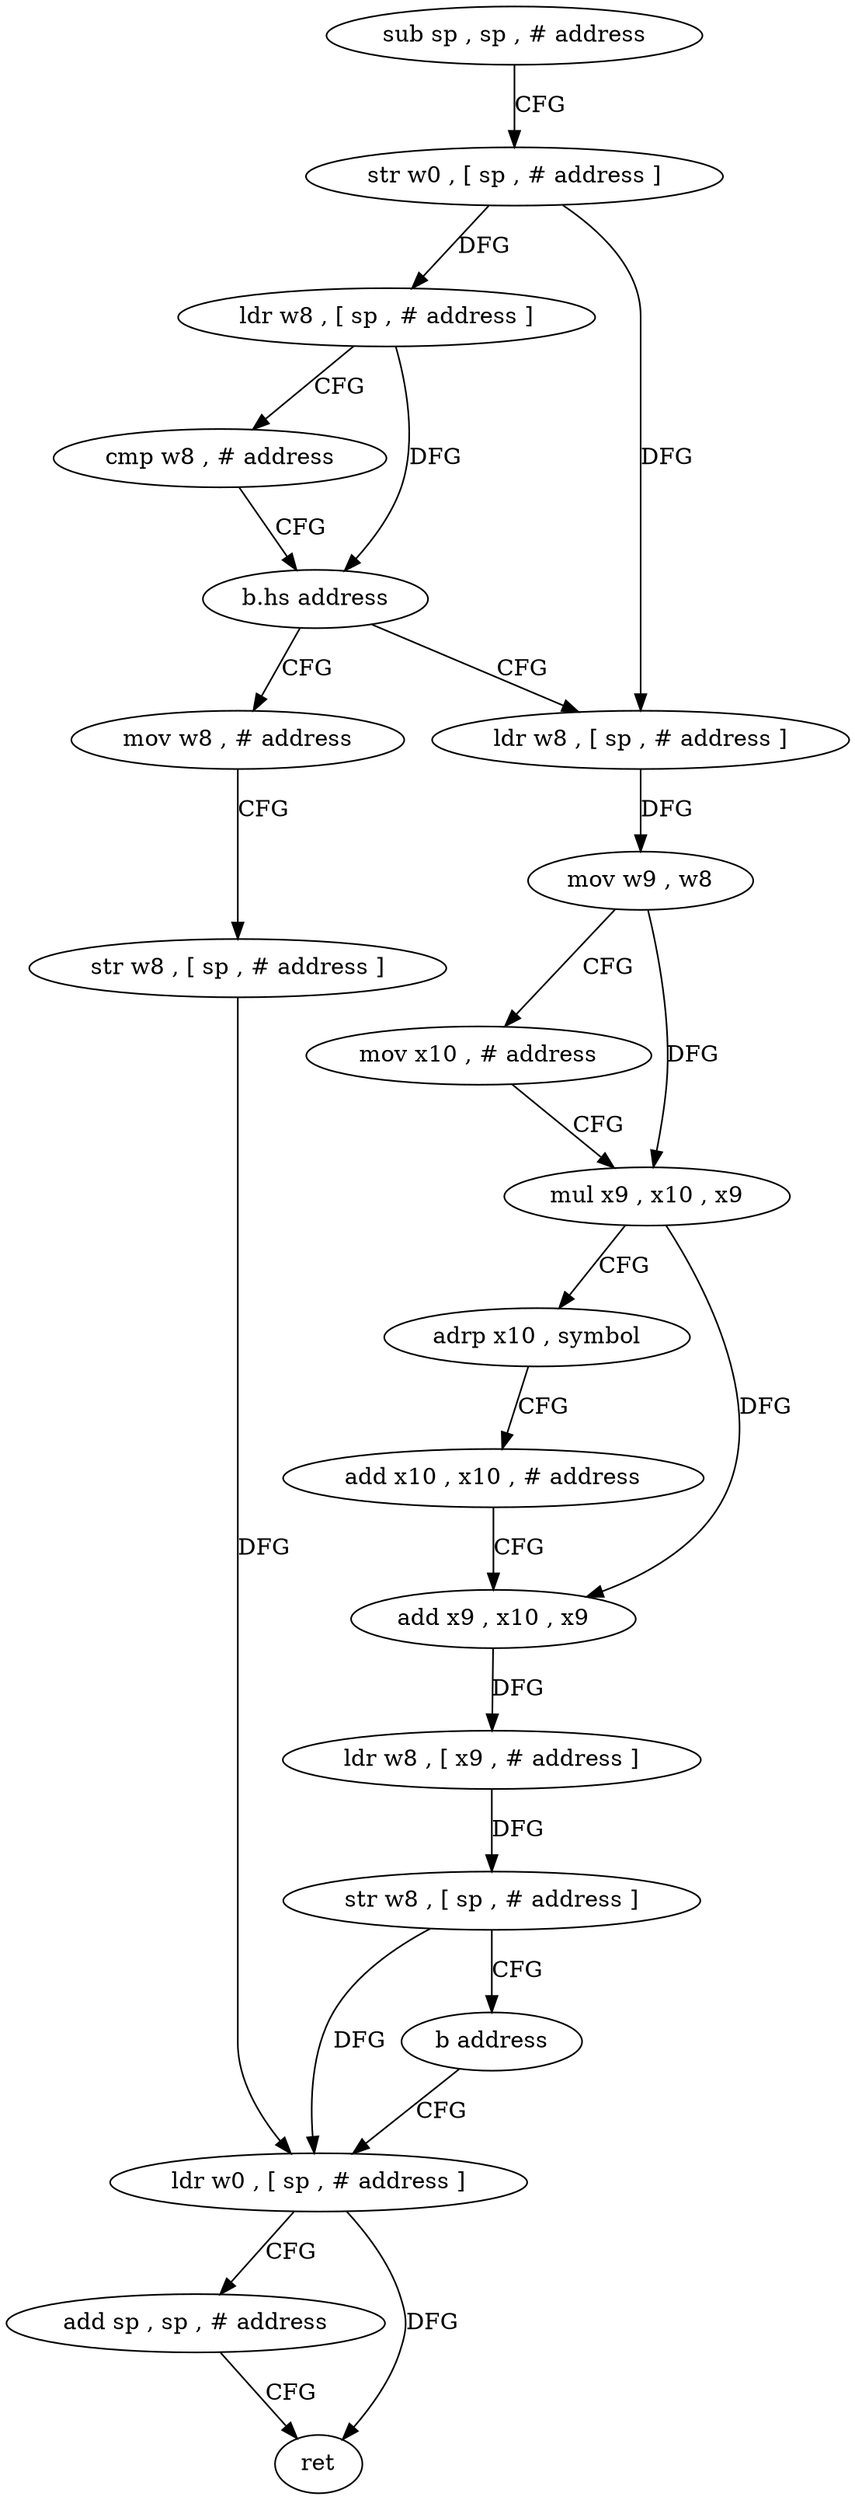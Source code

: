 digraph "func" {
"4306376" [label = "sub sp , sp , # address" ]
"4306380" [label = "str w0 , [ sp , # address ]" ]
"4306384" [label = "ldr w8 , [ sp , # address ]" ]
"4306388" [label = "cmp w8 , # address" ]
"4306392" [label = "b.hs address" ]
"4306436" [label = "mov w8 , # address" ]
"4306396" [label = "ldr w8 , [ sp , # address ]" ]
"4306440" [label = "str w8 , [ sp , # address ]" ]
"4306444" [label = "ldr w0 , [ sp , # address ]" ]
"4306400" [label = "mov w9 , w8" ]
"4306404" [label = "mov x10 , # address" ]
"4306408" [label = "mul x9 , x10 , x9" ]
"4306412" [label = "adrp x10 , symbol" ]
"4306416" [label = "add x10 , x10 , # address" ]
"4306420" [label = "add x9 , x10 , x9" ]
"4306424" [label = "ldr w8 , [ x9 , # address ]" ]
"4306428" [label = "str w8 , [ sp , # address ]" ]
"4306432" [label = "b address" ]
"4306448" [label = "add sp , sp , # address" ]
"4306452" [label = "ret" ]
"4306376" -> "4306380" [ label = "CFG" ]
"4306380" -> "4306384" [ label = "DFG" ]
"4306380" -> "4306396" [ label = "DFG" ]
"4306384" -> "4306388" [ label = "CFG" ]
"4306384" -> "4306392" [ label = "DFG" ]
"4306388" -> "4306392" [ label = "CFG" ]
"4306392" -> "4306436" [ label = "CFG" ]
"4306392" -> "4306396" [ label = "CFG" ]
"4306436" -> "4306440" [ label = "CFG" ]
"4306396" -> "4306400" [ label = "DFG" ]
"4306440" -> "4306444" [ label = "DFG" ]
"4306444" -> "4306448" [ label = "CFG" ]
"4306444" -> "4306452" [ label = "DFG" ]
"4306400" -> "4306404" [ label = "CFG" ]
"4306400" -> "4306408" [ label = "DFG" ]
"4306404" -> "4306408" [ label = "CFG" ]
"4306408" -> "4306412" [ label = "CFG" ]
"4306408" -> "4306420" [ label = "DFG" ]
"4306412" -> "4306416" [ label = "CFG" ]
"4306416" -> "4306420" [ label = "CFG" ]
"4306420" -> "4306424" [ label = "DFG" ]
"4306424" -> "4306428" [ label = "DFG" ]
"4306428" -> "4306432" [ label = "CFG" ]
"4306428" -> "4306444" [ label = "DFG" ]
"4306432" -> "4306444" [ label = "CFG" ]
"4306448" -> "4306452" [ label = "CFG" ]
}
